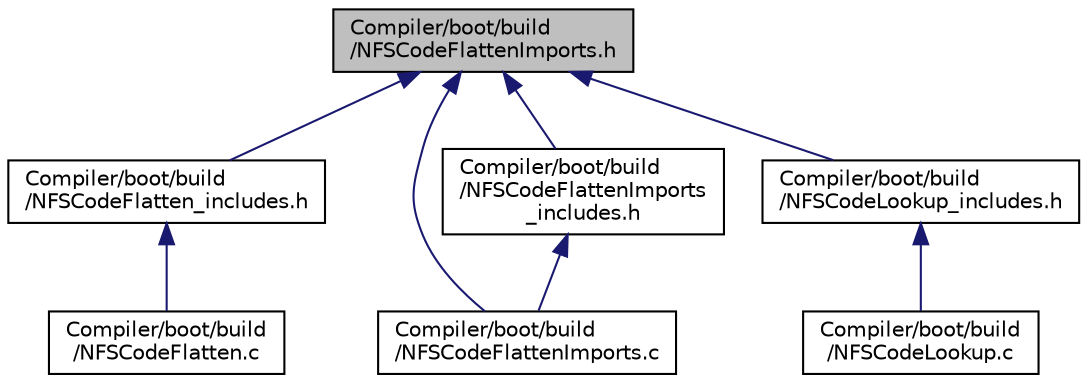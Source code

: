 digraph "Compiler/boot/build/NFSCodeFlattenImports.h"
{
  edge [fontname="Helvetica",fontsize="10",labelfontname="Helvetica",labelfontsize="10"];
  node [fontname="Helvetica",fontsize="10",shape=record];
  Node6 [label="Compiler/boot/build\l/NFSCodeFlattenImports.h",height=0.2,width=0.4,color="black", fillcolor="grey75", style="filled", fontcolor="black"];
  Node6 -> Node7 [dir="back",color="midnightblue",fontsize="10",style="solid",fontname="Helvetica"];
  Node7 [label="Compiler/boot/build\l/NFSCodeFlatten_includes.h",height=0.2,width=0.4,color="black", fillcolor="white", style="filled",URL="$db/dac/_n_f_s_code_flatten__includes_8h.html"];
  Node7 -> Node8 [dir="back",color="midnightblue",fontsize="10",style="solid",fontname="Helvetica"];
  Node8 [label="Compiler/boot/build\l/NFSCodeFlatten.c",height=0.2,width=0.4,color="black", fillcolor="white", style="filled",URL="$dc/db0/_n_f_s_code_flatten_8c.html"];
  Node6 -> Node9 [dir="back",color="midnightblue",fontsize="10",style="solid",fontname="Helvetica"];
  Node9 [label="Compiler/boot/build\l/NFSCodeFlattenImports.c",height=0.2,width=0.4,color="black", fillcolor="white", style="filled",URL="$d0/df0/_n_f_s_code_flatten_imports_8c.html"];
  Node6 -> Node10 [dir="back",color="midnightblue",fontsize="10",style="solid",fontname="Helvetica"];
  Node10 [label="Compiler/boot/build\l/NFSCodeFlattenImports\l_includes.h",height=0.2,width=0.4,color="black", fillcolor="white", style="filled",URL="$dd/dfc/_n_f_s_code_flatten_imports__includes_8h.html"];
  Node10 -> Node9 [dir="back",color="midnightblue",fontsize="10",style="solid",fontname="Helvetica"];
  Node6 -> Node11 [dir="back",color="midnightblue",fontsize="10",style="solid",fontname="Helvetica"];
  Node11 [label="Compiler/boot/build\l/NFSCodeLookup_includes.h",height=0.2,width=0.4,color="black", fillcolor="white", style="filled",URL="$d6/d30/_n_f_s_code_lookup__includes_8h.html"];
  Node11 -> Node12 [dir="back",color="midnightblue",fontsize="10",style="solid",fontname="Helvetica"];
  Node12 [label="Compiler/boot/build\l/NFSCodeLookup.c",height=0.2,width=0.4,color="black", fillcolor="white", style="filled",URL="$d9/d84/_n_f_s_code_lookup_8c.html"];
}
